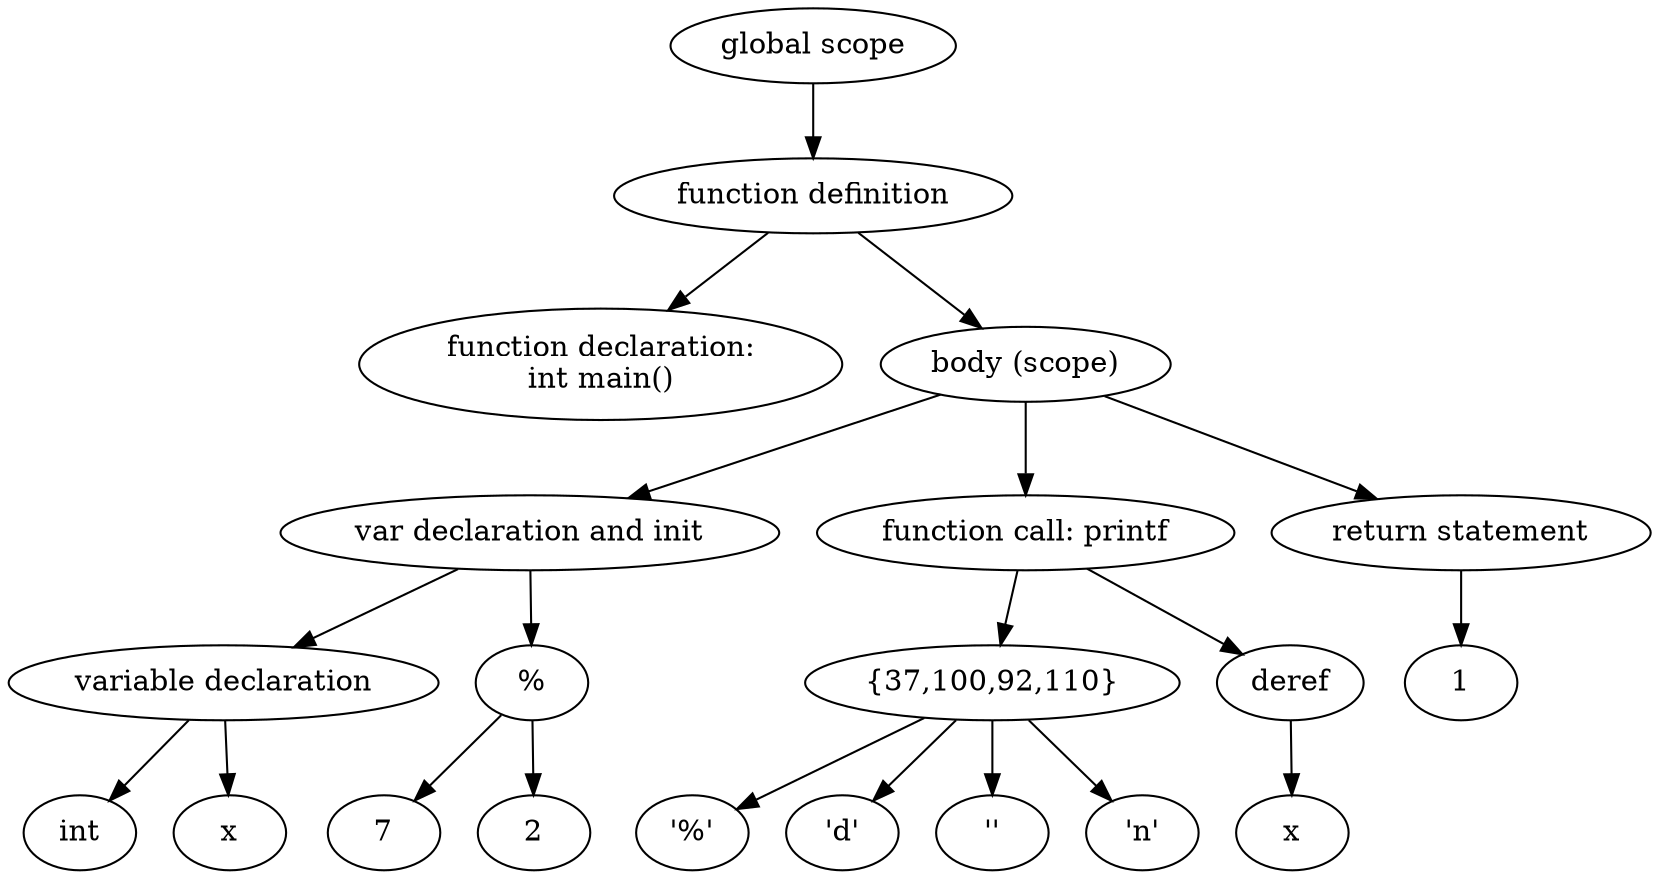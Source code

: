 digraph "Abstract Syntax Tree" {
	140480000949648 [label="function declaration:
int main()"]
	140480000947968 -> 140480000949648
	140480001254400 [label=int]
	140480000870192 -> 140480001254400
	140480000948448 [label=x]
	140480000870192 -> 140480000948448
	140480000870192 [label="variable declaration"]
	140480000869616 -> 140480000870192
	140480000870432 [label=7]
	140480000868608 -> 140480000870432
	140480000869904 [label=2]
	140480000868608 -> 140480000869904
	140480000868608 [label="%"]
	140480000869616 -> 140480000868608
	140480000869616 [label="var declaration and init"]
	140480000946528 -> 140480000869616
	140480000870144 [label="'%'"]
	140480000871632 -> 140480000870144
	140480000871872 [label="'d'"]
	140480000871632 -> 140480000871872
	140480000868464 [label="'\'"]
	140480000871632 -> 140480000868464
	140480000870240 [label="'n'"]
	140480000871632 -> 140480000870240
	140480000871632 [label="{37,100,92,110}"]
	140480000870288 -> 140480000871632
	140480000869952 [label=x]
	140480000871104 -> 140480000869952
	140480000871104 [label=deref]
	140480000870288 -> 140480000871104
	140480000870288 [label="function call: printf"]
	140480000946528 -> 140480000870288
	140480000872352 [label=1]
	140480000870816 -> 140480000872352
	140480000870816 [label="return statement"]
	140480000946528 -> 140480000870816
	140480000946528 [label="body (scope)"]
	140480000947968 -> 140480000946528
	140480000947968 [label="function definition"]
	140480000948592 -> 140480000947968
	140480000948592 [label="global scope"]
}
